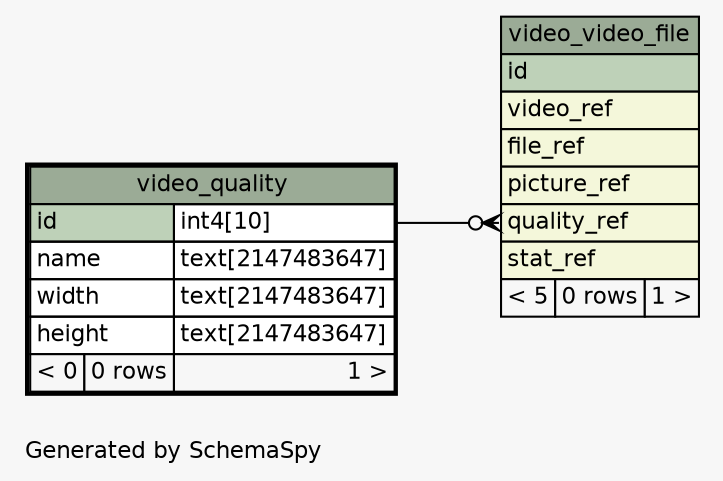 // dot 2.26.3 on Linux 3.2.0-23-generic
// SchemaSpy rev 590
digraph "oneDegreeRelationshipsDiagram" {
  graph [
    rankdir="RL"
    bgcolor="#f7f7f7"
    label="\nGenerated by SchemaSpy"
    labeljust="l"
    nodesep="0.18"
    ranksep="0.46"
    fontname="Helvetica"
    fontsize="11"
  ];
  node [
    fontname="Helvetica"
    fontsize="11"
    shape="plaintext"
  ];
  edge [
    arrowsize="0.8"
  ];
  "video_video_file":"quality_ref":w -> "video_quality":"id.type":e [arrowhead=none dir=back arrowtail=crowodot];
  "video_quality" [
    label=<
    <TABLE BORDER="2" CELLBORDER="1" CELLSPACING="0" BGCOLOR="#ffffff">
      <TR><TD COLSPAN="3" BGCOLOR="#9bab96" ALIGN="CENTER">video_quality</TD></TR>
      <TR><TD PORT="id" COLSPAN="2" BGCOLOR="#bed1b8" ALIGN="LEFT">id</TD><TD PORT="id.type" ALIGN="LEFT">int4[10]</TD></TR>
      <TR><TD PORT="name" COLSPAN="2" ALIGN="LEFT">name</TD><TD PORT="name.type" ALIGN="LEFT">text[2147483647]</TD></TR>
      <TR><TD PORT="width" COLSPAN="2" ALIGN="LEFT">width</TD><TD PORT="width.type" ALIGN="LEFT">text[2147483647]</TD></TR>
      <TR><TD PORT="height" COLSPAN="2" ALIGN="LEFT">height</TD><TD PORT="height.type" ALIGN="LEFT">text[2147483647]</TD></TR>
      <TR><TD ALIGN="LEFT" BGCOLOR="#f7f7f7">&lt; 0</TD><TD ALIGN="RIGHT" BGCOLOR="#f7f7f7">0 rows</TD><TD ALIGN="RIGHT" BGCOLOR="#f7f7f7">1 &gt;</TD></TR>
    </TABLE>>
    URL="video_quality.html"
    tooltip="video_quality"
  ];
  "video_video_file" [
    label=<
    <TABLE BORDER="0" CELLBORDER="1" CELLSPACING="0" BGCOLOR="#ffffff">
      <TR><TD COLSPAN="3" BGCOLOR="#9bab96" ALIGN="CENTER">video_video_file</TD></TR>
      <TR><TD PORT="id" COLSPAN="3" BGCOLOR="#bed1b8" ALIGN="LEFT">id</TD></TR>
      <TR><TD PORT="video_ref" COLSPAN="3" BGCOLOR="#f4f7da" ALIGN="LEFT">video_ref</TD></TR>
      <TR><TD PORT="file_ref" COLSPAN="3" BGCOLOR="#f4f7da" ALIGN="LEFT">file_ref</TD></TR>
      <TR><TD PORT="picture_ref" COLSPAN="3" BGCOLOR="#f4f7da" ALIGN="LEFT">picture_ref</TD></TR>
      <TR><TD PORT="quality_ref" COLSPAN="3" BGCOLOR="#f4f7da" ALIGN="LEFT">quality_ref</TD></TR>
      <TR><TD PORT="stat_ref" COLSPAN="3" BGCOLOR="#f4f7da" ALIGN="LEFT">stat_ref</TD></TR>
      <TR><TD ALIGN="LEFT" BGCOLOR="#f7f7f7">&lt; 5</TD><TD ALIGN="RIGHT" BGCOLOR="#f7f7f7">0 rows</TD><TD ALIGN="RIGHT" BGCOLOR="#f7f7f7">1 &gt;</TD></TR>
    </TABLE>>
    URL="video_video_file.html"
    tooltip="video_video_file"
  ];
}
